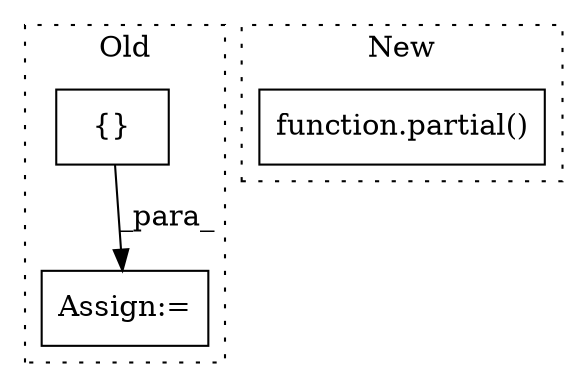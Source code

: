 digraph G {
subgraph cluster0 {
1 [label="{}" a="59" s="1735,1773" l="1,0" shape="box"];
3 [label="Assign:=" a="68" s="1732" l="3" shape="box"];
label = "Old";
style="dotted";
}
subgraph cluster1 {
2 [label="function.partial()" a="75" s="4872,4896" l="8,40" shape="box"];
label = "New";
style="dotted";
}
1 -> 3 [label="_para_"];
}
